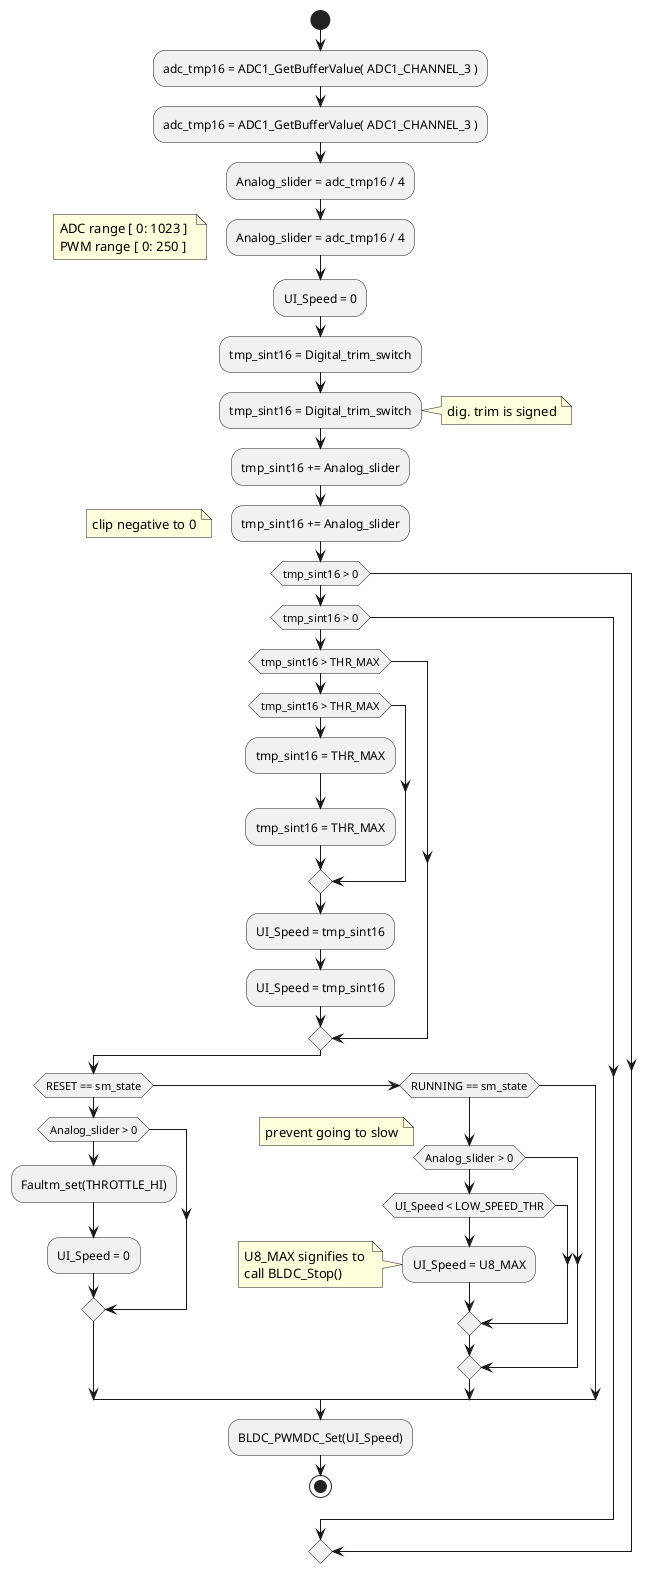 @startuml inline_umlgraph_1.png
  start

    :adc_tmp16 = ADC1_GetBufferValue( ADC1_CHANNEL_3 );
    :adc_tmp16 = ADC1_GetBufferValue( ADC1_CHANNEL_3 );
    :Analog_slider = adc_tmp16 / 4;
    :Analog_slider = adc_tmp16 / 4;
    floating note
      ADC range [ 0: 1023 ] 
      PWM range [ 0: 250 ]
    end note
    :UI_Speed = 0;

    :tmp_sint16 = Digital_trim_switch;
    :tmp_sint16 = Digital_trim_switch;
    note right: dig. trim is signed
    :tmp_sint16 += Analog_slider;
    :tmp_sint16 += Analog_slider;
    floating note: clip negative to 0
    if (tmp_sint16 > 0) then
    if (tmp_sint16 > 0) then
        if (tmp_sint16 > THR_MAX) then
        if (tmp_sint16 > THR_MAX) then
            :tmp_sint16 = THR_MAX;
            :tmp_sint16 = THR_MAX;
        endif
        :UI_Speed = tmp_sint16;
        :UI_Speed = tmp_sint16;
    endif
    
    if (RESET == sm_state) then
        floating note
          require stick to be 
          down before arm/ready
        end note
        if (Analog_slider > 0) then
            :Faultm_set(THROTTLE_HI);
            :UI_Speed = 0;
        endif
    elseif (RUNNING == sm_state)
        if (Analog_slider > 0) then
            floating note: prevent going to slow
            if (UI_Speed < LOW_SPEED_THR) then
                :UI_Speed = U8_MAX;
                note
                  U8_MAX signifies to 
                  call BLDC_Stop()
                end note  
            endif
        endif
    endif

    :BLDC_PWMDC_Set(UI_Speed);
  stop
@enduml
@startuml inline_umlgraph_2.png
  start

    :adc_tmp16 = ADC1_GetBufferValue( ADC1_CHANNEL_3 );
    :adc_tmp16 = ADC1_GetBufferValue( ADC1_CHANNEL_3 );
    :Analog_slider = adc_tmp16 / 4;
    :Analog_slider = adc_tmp16 / 4;
    floating note
      ADC range [ 0: 1023 ] 
      PWM range [ 0: 250 ]
    end note
    :UI_Speed = 0;

    :tmp_sint16 = Digital_trim_switch;
    :tmp_sint16 = Digital_trim_switch;
    note right: dig. trim is signed
    :tmp_sint16 += Analog_slider;
    :tmp_sint16 += Analog_slider;
    floating note: clip negative to 0
    if (tmp_sint16 > 0) then
    if (tmp_sint16 > 0) then
        if (tmp_sint16 > THR_MAX) then
        if (tmp_sint16 > THR_MAX) then
            :tmp_sint16 = THR_MAX;
            :tmp_sint16 = THR_MAX;
        endif
        :UI_Speed = tmp_sint16;
        :UI_Speed = tmp_sint16;
    endif
    
    if (RESET == sm_state) then
        floating note
          require stick to be 
          down before arm/ready
        end note
        if (Analog_slider > 0) then
            :Faultm_set(THROTTLE_HI);
            :UI_Speed = 0;
        endif
    elseif (RUNNING == sm_state)
        if (Analog_slider > 0) then
            floating note: prevent going to slow
            if (UI_Speed < LOW_SPEED_THR) then
                :UI_Speed = U8_MAX;
                note
                  U8_MAX signifies to 
                  call BLDC_Stop()
                end note  
            endif
        endif
    endif

    :BLDC_PWMDC_Set(UI_Speed);
  stop
@enduml
@startuml inline_umlgraph_3.png
class           BLDC_sm {
  BLDC_STATE_T BLDC_state
  uint16_t BLDC_commut_pd
  uint16_t BLDC_commut_pd
  uint16_t Set_speed
  uint16_t Set_speed
  uint16_t UI_speed
  uint16_t UI_speed
  void BLDC_stop()
  uint16_t BLDC_get_commut_pd()
  uint16_t BLDC_get_commut_pd()
  BLDC_STATE_T BLDC_get_state()
  void BLDC_update()
}
class           BG_task{
  uint16_t Analog_slider
  uint16_t Analog_slider
  uint8_t UI_speed
  int8_t Digital_trim
  uint8_t Task_rdy_flag
  uint16_t Vsystem
  uint16_t Vsystem
  void Task_set_rdy()
  void Task_Chk_rdy()
}
class           Stepper{
  uint8_t Sequence_step
  uint16_t BEMF_fall
  uint16_t BEMF_fall
  uint16_t BEMF_rise
  uint16_t BEMF_rise
  uint16_t Get_sys_voltage()
  uint16_t Get_sys_voltage()
  void Stepper()
}
class           Driver{
  uint16_t ADC_instant
  uint16_t ADC_instant
  uint16_t BEMF_fbuf[4]
  uint16_t BEMF_fbuf[4]
  void Driver_update()
  void Driver_step()
  void Driver_post_ADC()
  uint16_t Driver_get_ADC()
  uint16_t Driver_get_ADC()
  uint16_t Driver_get_BEMF()
  uint16_t Driver_get_BEMF()
}
class           Faultm{
  fault_status_t Status_word
  faultm_mat_t fault_matrix[ NR_DEFINED_FAULTS ]
  void Faultm_set(faultm_ID_t)
  fault_status_t Faultm_get_status()
  void Faultm_upd(faultm_ID_t, faultm_assert_t)
  void Faultm_init()
}
class           MCU_stm8{
  void Set_PWM_DC(uint16_t)
  void Set_PWM_DC(uint16_t)
  void Stop_PWM()
  void Phase_control()
}
class           stm8_isr{
  void TIM2_UPD_OVF_BRK_IRQHandler()
  void TIM3_UPD_OVF_BRK_IRQHandler()
  void TIM4_UPD_OVF_IRQHandler()
  void ADC2_IRQHandler()
}

stm8_isr ..> "Driver_update()" Driver
stm8_isr ..> "Driver_step()" Driver
stm8_isr ..> "Driver_post_ADC_con()" Driver

Driver ..> "Stepper()" Stepper
Driver ..> "BLDC_update()" BLDC_sm
Driver ..> "Task_set_ready()" BG_task

BG_task ..> "Faultm_upd()" Faultm
BG_task ..> "Faultm_set()" Faultm
BG_task ..> "BLDC_get_state()" BLDC_sm
BG_task ..> "Get_sys_voltage()" Stepper

BLDC_sm ..> "Faultm_get_status()" Faultm
BLDC_sm ..> "Faultm_init()" Faultm
BLDC_sm ..> "Set_PWM_DC()" MCU_stm8
BLDC_sm ..> "Stop_PWM()" MCU_stm8

Stepper ..> "Driver_get_ADC()" Driver
Stepper ..> "Driver_get_BEMF()" Driver
Stepper ..> "Phase_control()" MCU_stm8
@enduml
@startuml inline_umlgraph_4.png
class           BLDC_sm {
  BLDC_STATE_T BLDC_state
  uint16_t BLDC_commut_pd
  uint16_t BLDC_commut_pd
  uint16_t Set_speed
  uint16_t Set_speed
  uint16_t UI_speed
  uint16_t UI_speed
  void BLDC_stop()
  uint16_t BLDC_get_commut_pd()
  uint16_t BLDC_get_commut_pd()
  BLDC_STATE_T BLDC_get_state()
  void BLDC_update()
}
class           BG_task{
  uint16_t Analog_slider
  uint16_t Analog_slider
  uint8_t UI_speed
  int8_t Digital_trim
  uint8_t Task_rdy_flag
  uint16_t Vsystem
  uint16_t Vsystem
  void Task_set_rdy()
  void Task_Chk_rdy()
}
class           Stepper{
  uint8_t Sequence_step
  uint16_t BEMF_fall
  uint16_t BEMF_fall
  uint16_t BEMF_rise
  uint16_t BEMF_rise
  uint16_t Get_sys_voltage()
  uint16_t Get_sys_voltage()
  void Stepper()
}
class           Driver{
  uint16_t ADC_instant
  uint16_t ADC_instant
  uint16_t BEMF_fbuf[4]
  uint16_t BEMF_fbuf[4]
  void Driver_update()
  void Driver_step()
  void Driver_post_ADC()
  uint16_t Driver_get_ADC()
  uint16_t Driver_get_ADC()
  uint16_t Driver_get_BEMF()
  uint16_t Driver_get_BEMF()
}
class           Faultm{
  fault_status_t Status_word
  faultm_mat_t fault_matrix[ NR_DEFINED_FAULTS ]
  void Faultm_set(faultm_ID_t)
  fault_status_t Faultm_get_status()
  void Faultm_upd(faultm_ID_t, faultm_assert_t)
  void Faultm_init()
}
class           MCU_stm8{
  void Set_PWM_DC(uint16_t)
  void Set_PWM_DC(uint16_t)
  void Stop_PWM()
  void Phase_control()
}
class           stm8_isr{
  void TIM2_UPD_OVF_BRK_IRQHandler()
  void TIM3_UPD_OVF_BRK_IRQHandler()
  void TIM4_UPD_OVF_IRQHandler()
  void ADC2_IRQHandler()
}

stm8_isr ..> "Driver_update()" Driver
stm8_isr ..> "Driver_step()" Driver
stm8_isr ..> "Driver_post_ADC_con()" Driver

Driver ..> "Stepper()" Stepper
Driver ..> "BLDC_update()" BLDC_sm
Driver ..> "Task_set_ready()" BG_task

BG_task ..> "Faultm_upd()" Faultm
BG_task ..> "Faultm_set()" Faultm
BG_task ..> "BLDC_get_state()" BLDC_sm
BG_task ..> "Get_sys_voltage()" Stepper

BLDC_sm ..> "Faultm_get_status()" Faultm
BLDC_sm ..> "Faultm_init()" Faultm
BLDC_sm ..> "Set_PWM_DC()" MCU_stm8
BLDC_sm ..> "Stop_PWM()" MCU_stm8

Stepper ..> "Driver_get_ADC()" Driver
Stepper ..> "Driver_get_BEMF()" Driver
Stepper ..> "Phase_control()" MCU_stm8
@enduml
@startuml inline_umlgraph_5.png
start
    :mask = faultm_ID;
    note right: mask = <i> alternatively</i> (1 << faultm_ID)
    note right: mask = <i> alternatively</i> (1 << faultm_ID)
    :pfaultm->state =  (FALSE != pfaultm->enabled);
    :pfaultm->bucket = -1;
    :pfaultm->bucket = -1;
    note right
      set bucket to max signifies latched - in lieu of explicit state variable
      -1 is always max unsigned int and thus > <i>faultm_mat_t:bucket</i>
      -1 is always max unsigned int and thus > <i>faultm_mat_t:bucket</i>
    end note
    
    :fault_status_reg |= mask;
    note: 8-bit status-word
stop
@enduml
@startuml inline_umlgraph_6.png
start

:pfault = fault_matrix[fault_ID];
note right: pointer to element at index
:Threshold = pfault->threshold;
note right
 Threshld should be cfg'able per
 fault (in code, or const-array)
end note

if (tcondition) then (yes) 
    if ( (pfault->bucket) < Threshold ) then (yes)
        :pfault->bucket += 1;
        :pfault->bucket += 1;
    else (no)
        :Faultm_set( fault_ID );
        note right
          - sets status word
          - once the fault is set, 
            it is not cleared
        end note
    endif   
else (no)
    if ( pfault->bucket > 0 ) then (yes)
        :pfault->bucket -= 1;
        :pfault->bucket -= 1;
    endif
endif

stop
@enduml
@startuml inline_umlgraph_7.png
start
    :mask = faultm_ID;
    note right: mask = <i> alternatively</i> (1 << faultm_ID)
    note right: mask = <i> alternatively</i> (1 << faultm_ID)
    :pfaultm->state =  (FALSE != pfaultm->enabled);
    :pfaultm->bucket = -1;
    :pfaultm->bucket = -1;
    note right
      set bucket to max signifies latched - in lieu of explicit state variable
      -1 is always max unsigned int and thus > <i>faultm_mat_t:bucket</i>
      -1 is always max unsigned int and thus > <i>faultm_mat_t:bucket</i>
    end note
    
    :fault_status_reg |= mask;
    note: 8-bit status-word
stop
@enduml
@startuml inline_umlgraph_8.png
start

:pfault = fault_matrix[fault_ID];
note right: pointer to element at index
:Threshold = pfault->threshold;
note right
 Threshld should be cfg'able per
 fault (in code, or const-array)
end note

if (tcondition) then (yes) 
    if ( (pfault->bucket) < Threshold ) then (yes)
        :pfault->bucket += 1;
        :pfault->bucket += 1;
    else (no)
        :Faultm_set( fault_ID );
        note right
          - sets status word
          - once the fault is set, 
            it is not cleared
        end note
    endif   
else (no)
    if ( pfault->bucket > 0 ) then (yes)
        :pfault->bucket -= 1;
        :pfault->bucket -= 1;
    endif
endif

stop
@enduml
@startuml inline_umlgraph_9.png
stm8_ISR -> Main: main()

Main -> stm8_ISR: Enable TIM4 ISR

group while

  opt 0.5 ms timer expires
    stm8_ISR ->> BG_task: On_Timer_tick()  
    BG_task ->> BG_task: Set_ready()
  end

  Main -> BG_task: Check_ready()
  BG_task --> Main: Task Ready

  opt Task Ready
    Main -> BG_task: BG_update()
    BG_task -> BG_task: BG_sm_actions()
    BG_task -> BG_task: BG_sm_transitions()
  end

end
@enduml
@startuml inline_umlgraph_10.png
stm8_ISR -> Main: main()

Main -> stm8_ISR: Enable TIM4 ISR

group while

  opt 0.5 ms timer expires
    stm8_ISR ->> BG_task: On_Timer_tick()  
    BG_task ->> BG_task: Set_ready()
  end

  Main -> BG_task: Check_ready()
  BG_task --> Main: Task Ready

  opt Task Ready
    Main -> BG_task: BG_update()
    BG_task -> BG_task: BG_sm_actions()
    BG_task -> BG_task: BG_sm_transitions()
  end

end
@enduml
@startuml inline_umlgraph_11.png
  start

    :adc_tmp16 = ADC1_GetBufferValue( ADC1_CHANNEL_3 );
    :adc_tmp16 = ADC1_GetBufferValue( ADC1_CHANNEL_3 );
    :Analog_slider = adc_tmp16 / 4;
    :Analog_slider = adc_tmp16 / 4;
    floating note
      ADC range [ 0: 1023 ] 
      PWM range [ 0: 250 ]
    end note
    :UI_Speed = 0;

    :tmp_sint16 = Digital_trim_switch;
    :tmp_sint16 = Digital_trim_switch;
    note right: dig. trim is signed
    :tmp_sint16 += Analog_slider;
    :tmp_sint16 += Analog_slider;
    floating note: clip negative to 0
    if (tmp_sint16 > 0) then
    if (tmp_sint16 > 0) then
        if (tmp_sint16 > THR_MAX) then
        if (tmp_sint16 > THR_MAX) then
            :tmp_sint16 = THR_MAX;
            :tmp_sint16 = THR_MAX;
        endif
        :UI_Speed = tmp_sint16;
        :UI_Speed = tmp_sint16;
    endif
    
    if (RESET == sm_state) then
        floating note
          require stick to be 
          down before arm/ready
        end note
        if (Analog_slider > 0) then
            :Faultm_set(THROTTLE_HI);
            :UI_Speed = 0;
        endif
    elseif (RUNNING == sm_state)
        if (Analog_slider > 0) then
            floating note: prevent going to slow
            if (UI_Speed < LOW_SPEED_THR) then
                :UI_Speed = U8_MAX;
                note
                  U8_MAX signifies to 
                  call BLDC_Stop()
                end note  
            endif
        endif
    endif

    :BLDC_PWMDC_Set(UI_Speed);
  stop
@enduml
@startuml inline_umlgraph_12.png
  start
    :u16 = BLDC_OL_comm_tm;
    :u16 = BLDC_OL_comm_tm;
    note right: grab current timing value

    if (u16 > tgt_commutation_per) then (yes)
    if (u16 > tgt_commutation_per) then (yes)
        :u16 -= ONE_RAMP_UNIT;
        :u16 -= ONE_RAMP_UNIT;
        if (u16 < tgt_commutation_per) then (yes)
        if (u16 < tgt_commutation_per) then (yes)
            :u16 = tgt_commutation_per;
            :u16 = tgt_commutation_per;
            note left: undershoot, clamp to target
        endif
        :BLDC_OL_comm_tm  = u16;
        :BLDC_OL_comm_tm  = u16;
    elseif (u16 < tgt_commutation_per) then (else)
    elseif (u16 < tgt_commutation_per) then (else)
        :u16 += ONE_RAMP_UNIT;
        :u16 += ONE_RAMP_UNIT;
        if (u16 > tgt_commutation_per) then (yes)
        if (u16 > tgt_commutation_per) then (yes)
            :u16 = tgt_commutation_per;
            :u16 = tgt_commutation_per;
            note left: overshoot clamp to target
        endif
        :BLDC_OL_comm_tm  = u16;
        :BLDC_OL_comm_tm  = u16;
    endif
  stop
@enduml
@startuml inline_umlgraph_13.png
  start

  if (state == RAMP) then (ramp)
    :Commanded_Dutycycle = RAMP_DUTYCYCLE;
    :tgt_timing = Get_OL_Timing( Commanded_Dutycycle );
    :timing_ramp_control( tgt_timing );

  elseif (state == RUNNING) then
    :Commanded_Dutycycle = get_DC_from_UI_speed();
    note right: convert/scale UI speed to PWM DC

    if (closed_loop_operation) then
      :tgt_timing = TBD();
    else
      :tgt_timing = Get_OL_Timing( Commanded_Dutycycle );
      note right: fall back to timing table
    endif
    :timing_ramp_control( tgt_timing );
  endif


  stop
@enduml
@startuml inline_umlgraph_14.png
  start
    :u16 = BLDC_OL_comm_tm;
    :u16 = BLDC_OL_comm_tm;
    note right: grab current timing value

    if (u16 > tgt_commutation_per) then (yes)
    if (u16 > tgt_commutation_per) then (yes)
        :u16 -= ONE_RAMP_UNIT;
        :u16 -= ONE_RAMP_UNIT;
        if (u16 < tgt_commutation_per) then (yes)
        if (u16 < tgt_commutation_per) then (yes)
            :u16 = tgt_commutation_per;
            :u16 = tgt_commutation_per;
            note left: undershoot, clamp to target
        endif
        :BLDC_OL_comm_tm  = u16;
        :BLDC_OL_comm_tm  = u16;
    elseif (u16 < tgt_commutation_per) then (else)
    elseif (u16 < tgt_commutation_per) then (else)
        :u16 += ONE_RAMP_UNIT;
        :u16 += ONE_RAMP_UNIT;
        if (u16 > tgt_commutation_per) then (yes)
        if (u16 > tgt_commutation_per) then (yes)
            :u16 = tgt_commutation_per;
            :u16 = tgt_commutation_per;
            note left: overshoot clamp to target
        endif
        :BLDC_OL_comm_tm  = u16;
        :BLDC_OL_comm_tm  = u16;
    endif
  stop
@enduml
@startuml inline_umlgraph_15.png
  start

  if (state == RAMP) then (ramp)
    :Commanded_Dutycycle = RAMP_DUTYCYCLE;
    :tgt_timing = Get_OL_Timing( Commanded_Dutycycle );
    :timing_ramp_control( tgt_timing );

  elseif (state == RUNNING) then
    :Commanded_Dutycycle = get_DC_from_UI_speed();
    note right: convert/scale UI speed to PWM DC

    if (closed_loop_operation) then
      :tgt_timing = TBD();
    else
      :tgt_timing = Get_OL_Timing( Commanded_Dutycycle );
      note right: fall back to timing table
    endif
    :timing_ramp_control( tgt_timing );
  endif


  stop
@enduml
@startuml inline_umlgraph_16.png
[*] -> RESET: powerup
RESET -down-> READY: [UI_speed > 0]
READY -down-> RAMP: [UI_speed > _RampupDC_]
RAMP -down-> RUNNING: [ BLDC_OL_comm_tm <= Get_OL_Timing( _RampupDC_ )] 
RUNNING -> RESET: BLDC_Stop()
RUNNING -> FAULT
FAULT -> RESET : BLDC_Stop()
@enduml
@startuml inline_umlgraph_17.png
[*] -> RESET: powerup
RESET -down-> READY: [UI_speed > 0]
READY -down-> RAMP: [UI_speed > _RampupDC_]
RAMP -down-> RUNNING: [ BLDC_OL_comm_tm <= Get_OL_Timing( _RampupDC_ )] 
RUNNING -> RESET: BLDC_Stop()
RUNNING -> FAULT
FAULT -> RESET : BLDC_Stop()
@enduml
@startuml inline_umlgraph_18.png
stm8_isr -> Driver: Driver_update()
Driver ->  BLDC_sm: BLDC_update()
Driver -> BG_task: Task_set_ready() 
@enduml
@startuml inline_umlgraph_19.png
stm8_isr -> Driver: step()
Driver -> Stepper: Step()
Stepper -->  Driver: Driver_get_ADC()
Stepper ->  MCU_stm8: Phase_control()
@enduml
@startuml inline_umlgraph_20.png
Sequencer -> stm8s_TIM2: TIM2_CCxCmd( CHANNEL_x, ENABLE )
stm8s_TIM2 -> stm8_isr: TIM2_UPD_OVF_BRK_IRQHandler()
stm8_isr -> stm8s_ADC1: ADC1_StartConversion();
stm8_isr -> stm8s_ADC1: ADC1_StartConversion();
stm8s_ADC1 -> stm8_isr: ADC1_IRQHandler()
stm8s_ADC1 -> stm8_isr: ADC1_IRQHandler()
stm8_isr -> Driver: On_ADC_Conversion_Rdy()
@enduml
@startuml inline_umlgraph_21.png
stm8_isr -> Driver: Driver_update()
Driver ->  BLDC_sm: BLDC_update()
Driver -> BG_task: Task_set_ready() 
@enduml
@startuml inline_umlgraph_22.png
stm8_isr -> Driver: step()
Driver -> Stepper: Step()
Stepper -->  Driver: Driver_get_ADC()
Stepper ->  MCU_stm8: Phase_control()
@enduml
@startuml inline_umlgraph_23.png
Sequencer -> stm8s_TIM2: TIM2_CCxCmd( CHANNEL_x, ENABLE )
stm8s_TIM2 -> stm8_isr: TIM2_UPD_OVF_BRK_IRQHandler()
stm8_isr -> stm8s_ADC1: ADC1_StartConversion();
stm8_isr -> stm8s_ADC1: ADC1_StartConversion();
stm8s_ADC1 -> stm8_isr: ADC1_IRQHandler()
stm8s_ADC1 -> stm8_isr: ADC1_IRQHandler()
stm8_isr -> Driver: On_ADC_Conversion_Rdy()
@enduml
@startuml inline_umlgraph_24.png
== Commutation Time + 15 ==
== Commutation Time + 15 ==

Driver -> stm8s_ADC1: acquire back-EMF sample [0]
Driver -> stm8s_ADC1: acquire back-EMF sample [0]

== Commutation Time + 30 ==

Driver -> stm8s_ADC1: acquire back-EMF sample [1]
Driver -> stm8s_ADC1: acquire back-EMF sample [1]

== Commutation Time + 45 ==

Driver -> stm8s_ADC1: acquire back-EMF sample [2]
Driver -> stm8s_ADC1: acquire back-EMF sample [2]

== Commutation Time + 60 ==

Driver -> stm8s_ADC1: acquire back-EMF sample [3]
Driver -> stm8s_ADC1: acquire back-EMF sample [3]
Driver -> Driver: average 4 samples
@enduml
@startuml inline_umlgraph_25.png
== Commutation Time + 15 ==
== Commutation Time + 15 ==

Driver -> stm8s_ADC1: acquire back-EMF sample [0]
Driver -> stm8s_ADC1: acquire back-EMF sample [0]

== Commutation Time + 30 ==

Driver -> stm8s_ADC1: acquire back-EMF sample [1]
Driver -> stm8s_ADC1: acquire back-EMF sample [1]

== Commutation Time + 45 ==

Driver -> stm8s_ADC1: acquire back-EMF sample [2]
Driver -> stm8s_ADC1: acquire back-EMF sample [2]

== Commutation Time + 60 ==

Driver -> stm8s_ADC1: acquire back-EMF sample [3]
Driver -> stm8s_ADC1: acquire back-EMF sample [3]
Driver -> Driver: average 4 samples
@enduml
